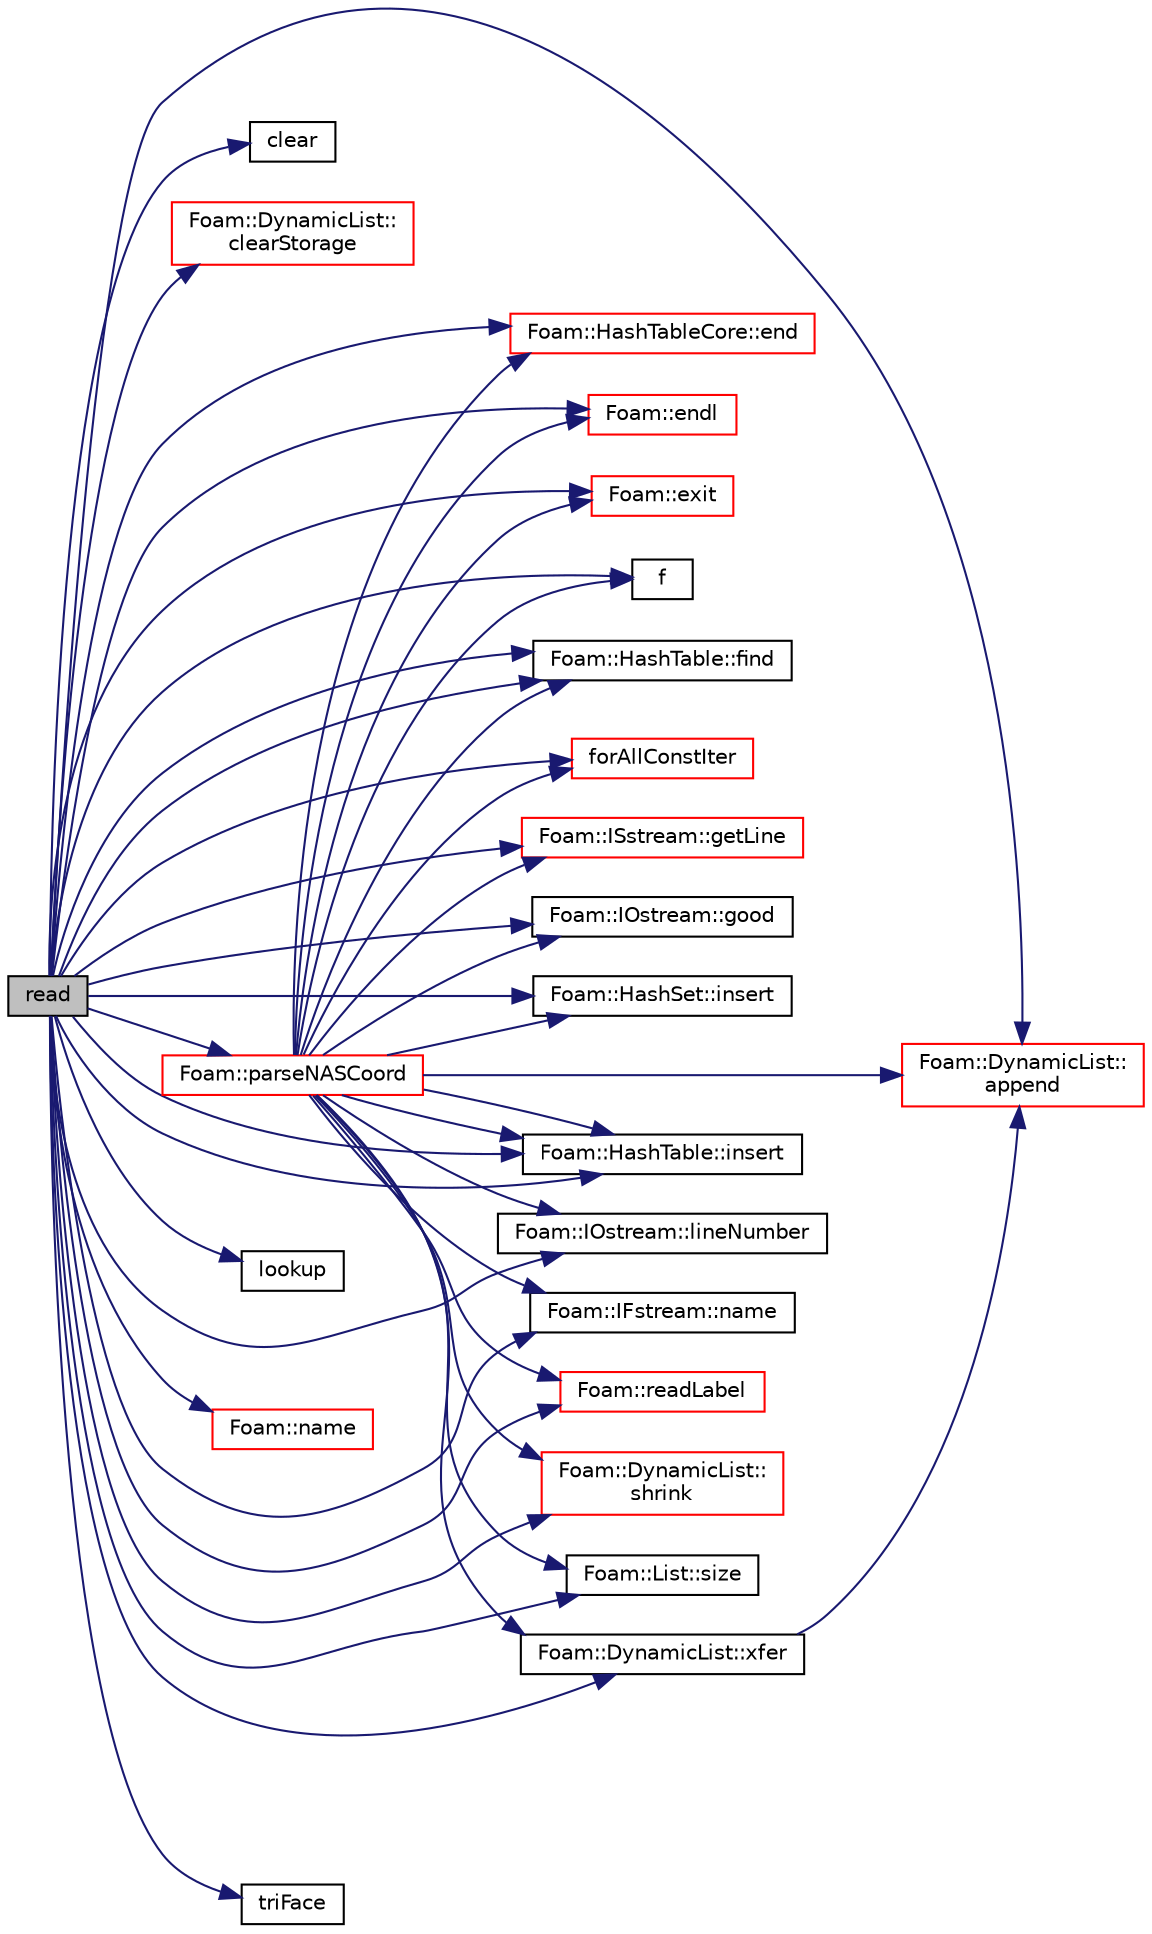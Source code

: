 digraph "read"
{
  bgcolor="transparent";
  edge [fontname="Helvetica",fontsize="10",labelfontname="Helvetica",labelfontsize="10"];
  node [fontname="Helvetica",fontsize="10",shape=record];
  rankdir="LR";
  Node1 [label="read",height=0.2,width=0.4,color="black", fillcolor="grey75", style="filled", fontcolor="black"];
  Node1 -> Node2 [color="midnightblue",fontsize="10",style="solid",fontname="Helvetica"];
  Node2 [label="Foam::DynamicList::\lappend",height=0.2,width=0.4,color="red",URL="$a00613.html#a7b67b42af715604376ad63a681dee6d8",tooltip="Append an element at the end of the list. "];
  Node1 -> Node3 [color="midnightblue",fontsize="10",style="solid",fontname="Helvetica"];
  Node3 [label="clear",height=0.2,width=0.4,color="black",URL="$a03238.html#a0d972f1186e0939b42675a2df621c10e"];
  Node1 -> Node4 [color="midnightblue",fontsize="10",style="solid",fontname="Helvetica"];
  Node4 [label="Foam::DynamicList::\lclearStorage",height=0.2,width=0.4,color="red",URL="$a00613.html#a77e7fd5aa3adf14be9cbcd6e670f7843",tooltip="Clear the list and delete storage. "];
  Node1 -> Node5 [color="midnightblue",fontsize="10",style="solid",fontname="Helvetica"];
  Node5 [label="Foam::HashTableCore::end",height=0.2,width=0.4,color="red",URL="$a00998.html#a540580a296c0ff351686ceb4f27b6fe6",tooltip="iteratorEnd set to beyond the end of any HashTable "];
  Node1 -> Node6 [color="midnightblue",fontsize="10",style="solid",fontname="Helvetica"];
  Node6 [label="Foam::endl",height=0.2,width=0.4,color="red",URL="$a10979.html#a2db8fe02a0d3909e9351bb4275b23ce4",tooltip="Add newline and flush stream. "];
  Node1 -> Node7 [color="midnightblue",fontsize="10",style="solid",fontname="Helvetica"];
  Node7 [label="Foam::exit",height=0.2,width=0.4,color="red",URL="$a10979.html#a06ca7250d8e89caf05243ec094843642"];
  Node1 -> Node8 [color="midnightblue",fontsize="10",style="solid",fontname="Helvetica"];
  Node8 [label="f",height=0.2,width=0.4,color="black",URL="$a04050.html#a888be93833ac7a23170555c69c690288"];
  Node1 -> Node9 [color="midnightblue",fontsize="10",style="solid",fontname="Helvetica"];
  Node9 [label="Foam::HashTable::find",height=0.2,width=0.4,color="black",URL="$a00997.html#a76b2c74ebd9f33fa9f76261b027ffc11",tooltip="Find and return an iterator set at the hashedEntry. "];
  Node1 -> Node9 [color="midnightblue",fontsize="10",style="solid",fontname="Helvetica"];
  Node1 -> Node10 [color="midnightblue",fontsize="10",style="solid",fontname="Helvetica"];
  Node10 [label="forAllConstIter",height=0.2,width=0.4,color="red",URL="$a03077.html#ae21e2836509b0fa7f7cedf6493b11b09"];
  Node1 -> Node11 [color="midnightblue",fontsize="10",style="solid",fontname="Helvetica"];
  Node11 [label="Foam::ISstream::getLine",height=0.2,width=0.4,color="red",URL="$a01216.html#a94b82bd8f7d8cdaa83c9c70b7c919f78",tooltip="Raw, low-level getline into a string function. "];
  Node1 -> Node12 [color="midnightblue",fontsize="10",style="solid",fontname="Helvetica"];
  Node12 [label="Foam::IOstream::good",height=0.2,width=0.4,color="black",URL="$a01203.html#ad2e41c8280b6cdf93d39e1135d2abdf7",tooltip="Return true if next operation might succeed. "];
  Node1 -> Node13 [color="midnightblue",fontsize="10",style="solid",fontname="Helvetica"];
  Node13 [label="Foam::HashSet::insert",height=0.2,width=0.4,color="black",URL="$a00995.html#a49f0753d9652681fc3a81f59951a0ad7",tooltip="Insert a new entry. "];
  Node1 -> Node14 [color="midnightblue",fontsize="10",style="solid",fontname="Helvetica"];
  Node14 [label="Foam::HashTable::insert",height=0.2,width=0.4,color="black",URL="$a00997.html#a5eee1e0e199ad59b9cb3916cd42156e0",tooltip="Insert a new hashedEntry. "];
  Node1 -> Node14 [color="midnightblue",fontsize="10",style="solid",fontname="Helvetica"];
  Node1 -> Node15 [color="midnightblue",fontsize="10",style="solid",fontname="Helvetica"];
  Node15 [label="Foam::IOstream::lineNumber",height=0.2,width=0.4,color="black",URL="$a01203.html#ada61e595ebb9210890710f2e471cdfac",tooltip="Return current stream line number. "];
  Node1 -> Node16 [color="midnightblue",fontsize="10",style="solid",fontname="Helvetica"];
  Node16 [label="lookup",height=0.2,width=0.4,color="black",URL="$a04004.html#aa12e10d2264a98b7f09469676a073768"];
  Node1 -> Node17 [color="midnightblue",fontsize="10",style="solid",fontname="Helvetica"];
  Node17 [label="Foam::IFstream::name",height=0.2,width=0.4,color="black",URL="$a01046.html#acd3da3556711337d571c60cf9ffb91cc",tooltip="Return the name of the stream. "];
  Node1 -> Node18 [color="midnightblue",fontsize="10",style="solid",fontname="Helvetica"];
  Node18 [label="Foam::name",height=0.2,width=0.4,color="red",URL="$a10979.html#adcb0df2bd4953cb6bb390272d8263c3a",tooltip="Return a string representation of a complex. "];
  Node1 -> Node19 [color="midnightblue",fontsize="10",style="solid",fontname="Helvetica"];
  Node19 [label="Foam::parseNASCoord",height=0.2,width=0.4,color="red",URL="$a10979.html#a663c47a91dbc4b5b9064c385189002be"];
  Node19 -> Node2 [color="midnightblue",fontsize="10",style="solid",fontname="Helvetica"];
  Node19 -> Node5 [color="midnightblue",fontsize="10",style="solid",fontname="Helvetica"];
  Node19 -> Node6 [color="midnightblue",fontsize="10",style="solid",fontname="Helvetica"];
  Node19 -> Node7 [color="midnightblue",fontsize="10",style="solid",fontname="Helvetica"];
  Node19 -> Node8 [color="midnightblue",fontsize="10",style="solid",fontname="Helvetica"];
  Node19 -> Node9 [color="midnightblue",fontsize="10",style="solid",fontname="Helvetica"];
  Node19 -> Node10 [color="midnightblue",fontsize="10",style="solid",fontname="Helvetica"];
  Node19 -> Node11 [color="midnightblue",fontsize="10",style="solid",fontname="Helvetica"];
  Node19 -> Node12 [color="midnightblue",fontsize="10",style="solid",fontname="Helvetica"];
  Node19 -> Node13 [color="midnightblue",fontsize="10",style="solid",fontname="Helvetica"];
  Node19 -> Node14 [color="midnightblue",fontsize="10",style="solid",fontname="Helvetica"];
  Node19 -> Node14 [color="midnightblue",fontsize="10",style="solid",fontname="Helvetica"];
  Node19 -> Node15 [color="midnightblue",fontsize="10",style="solid",fontname="Helvetica"];
  Node19 -> Node17 [color="midnightblue",fontsize="10",style="solid",fontname="Helvetica"];
  Node19 -> Node20 [color="midnightblue",fontsize="10",style="solid",fontname="Helvetica"];
  Node20 [label="Foam::readLabel",height=0.2,width=0.4,color="red",URL="$a10979.html#abb09fbcf651d29208982dd7a601b606f"];
  Node19 -> Node21 [color="midnightblue",fontsize="10",style="solid",fontname="Helvetica"];
  Node21 [label="Foam::DynamicList::\lshrink",height=0.2,width=0.4,color="red",URL="$a00613.html#a88964e734acd91f096c914d0cc5a6e75",tooltip="Shrink the allocated space to the number of elements used. "];
  Node19 -> Node22 [color="midnightblue",fontsize="10",style="solid",fontname="Helvetica"];
  Node22 [label="Foam::List::size",height=0.2,width=0.4,color="black",URL="$a01390.html#a8a5f6fa29bd4b500caf186f60245b384",tooltip="Override size to be inconsistent with allocated storage. "];
  Node19 -> Node23 [color="midnightblue",fontsize="10",style="solid",fontname="Helvetica"];
  Node23 [label="Foam::DynamicList::xfer",height=0.2,width=0.4,color="black",URL="$a00613.html#a48f43ee271fb2edb0fb241b72af0e59c",tooltip="Transfer contents to the Xfer container as a plain List. "];
  Node23 -> Node2 [color="midnightblue",fontsize="10",style="solid",fontname="Helvetica"];
  Node1 -> Node20 [color="midnightblue",fontsize="10",style="solid",fontname="Helvetica"];
  Node1 -> Node21 [color="midnightblue",fontsize="10",style="solid",fontname="Helvetica"];
  Node1 -> Node22 [color="midnightblue",fontsize="10",style="solid",fontname="Helvetica"];
  Node1 -> Node24 [color="midnightblue",fontsize="10",style="solid",fontname="Helvetica"];
  Node24 [label="triFace",height=0.2,width=0.4,color="black",URL="$a04050.html#a85e205b40128f23c7ad84f2d6fe1a4b1"];
  Node1 -> Node23 [color="midnightblue",fontsize="10",style="solid",fontname="Helvetica"];
}
